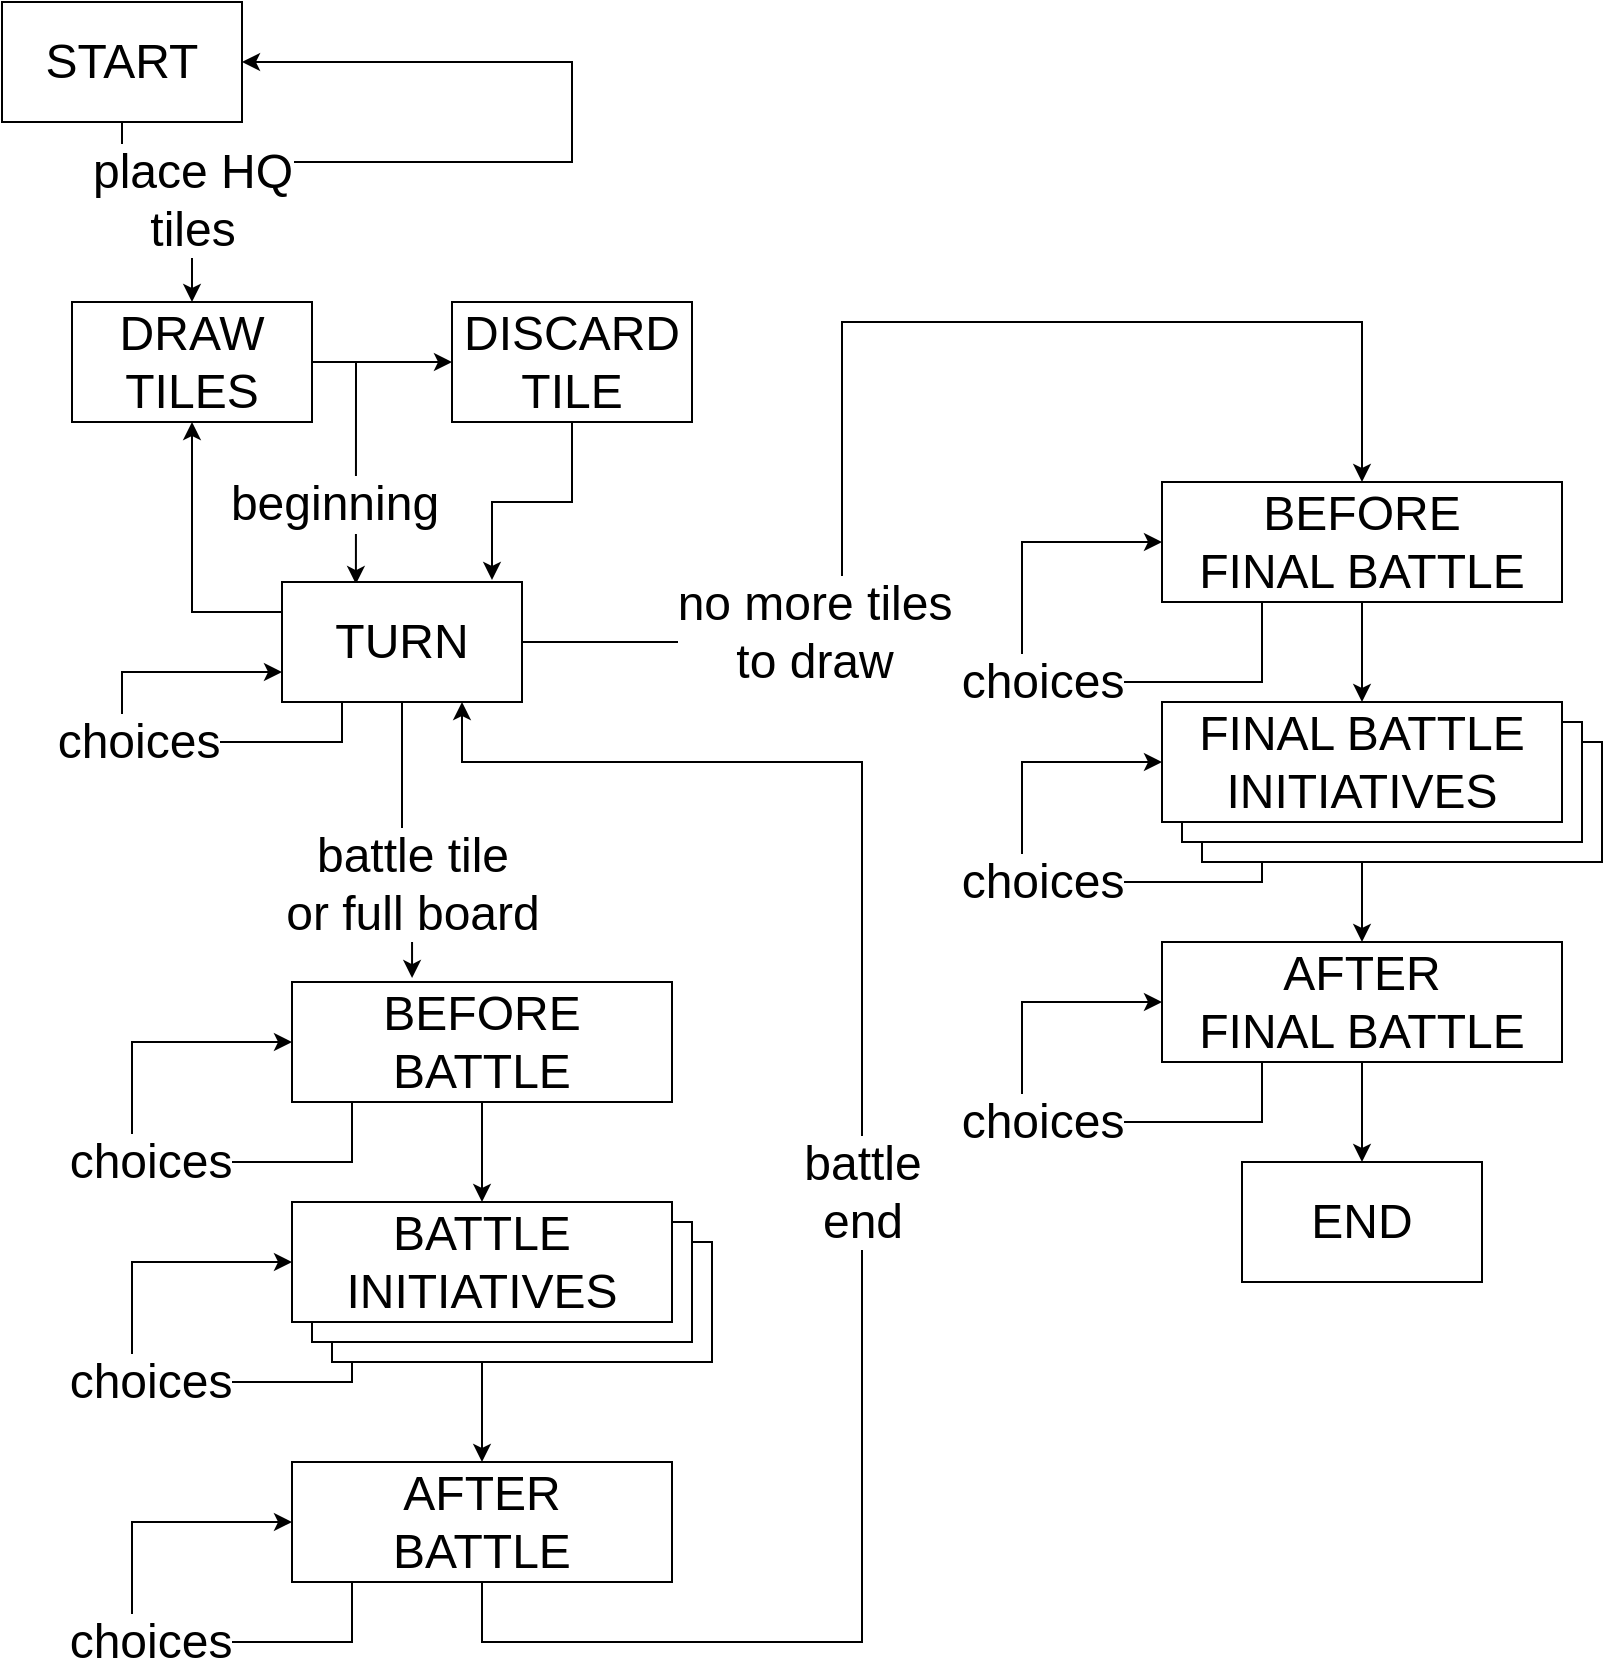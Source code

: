 <mxfile version="13.3.9" type="device"><diagram id="UBJmwYKqOdvfG3LlPTno" name="Page-1"><mxGraphModel dx="1119" dy="934" grid="1" gridSize="10" guides="1" tooltips="1" connect="1" arrows="1" fold="1" page="1" pageScale="1" pageWidth="827" pageHeight="900" math="0" shadow="0"><root><mxCell id="0"/><mxCell id="1" parent="0"/><mxCell id="m44o3vR1UFn9PIo1_9zR-35" style="edgeStyle=orthogonalEdgeStyle;rounded=0;orthogonalLoop=1;jettySize=auto;html=1;exitX=0.5;exitY=1;exitDx=0;exitDy=0;entryX=0.5;entryY=0;entryDx=0;entryDy=0;labelBackgroundColor=#ffffff;fontSize=24;" edge="1" parent="1" source="m44o3vR1UFn9PIo1_9zR-8" target="m44o3vR1UFn9PIo1_9zR-9"><mxGeometry relative="1" as="geometry"/></mxCell><mxCell id="m44o3vR1UFn9PIo1_9zR-34" style="edgeStyle=orthogonalEdgeStyle;rounded=0;orthogonalLoop=1;jettySize=auto;html=1;exitX=0.5;exitY=1;exitDx=0;exitDy=0;entryX=0.5;entryY=0;entryDx=0;entryDy=0;labelBackgroundColor=#ffffff;fontSize=24;" edge="1" parent="1" source="m44o3vR1UFn9PIo1_9zR-17" target="m44o3vR1UFn9PIo1_9zR-18"><mxGeometry relative="1" as="geometry"/></mxCell><mxCell id="m44o3vR1UFn9PIo1_9zR-14" value="choices" style="edgeStyle=orthogonalEdgeStyle;rounded=0;orthogonalLoop=1;jettySize=auto;html=1;exitX=0.25;exitY=1;exitDx=0;exitDy=0;entryX=0;entryY=0.5;entryDx=0;entryDy=0;labelBackgroundColor=#ffffff;fontSize=24;" edge="1" parent="1" source="m44o3vR1UFn9PIo1_9zR-8" target="m44o3vR1UFn9PIo1_9zR-8"><mxGeometry relative="1" as="geometry"><Array as="points"><mxPoint x="189" y="700"/><mxPoint x="189" y="730"/><mxPoint x="79" y="730"/><mxPoint x="79" y="670"/></Array></mxGeometry></mxCell><mxCell id="m44o3vR1UFn9PIo1_9zR-26" value="choices" style="edgeStyle=orthogonalEdgeStyle;rounded=0;orthogonalLoop=1;jettySize=auto;html=1;exitX=0.25;exitY=1;exitDx=0;exitDy=0;entryX=0;entryY=0.5;entryDx=0;entryDy=0;labelBackgroundColor=#ffffff;fontSize=24;" edge="1" parent="1" source="m44o3vR1UFn9PIo1_9zR-17" target="m44o3vR1UFn9PIo1_9zR-17"><mxGeometry relative="1" as="geometry"><Array as="points"><mxPoint x="644" y="480"/><mxPoint x="524" y="480"/><mxPoint x="524" y="420"/></Array></mxGeometry></mxCell><mxCell id="m44o3vR1UFn9PIo1_9zR-33" value="&lt;div&gt;&lt;br&gt;&lt;/div&gt;" style="rounded=0;whiteSpace=wrap;html=1;fontSize=24;" vertex="1" parent="1"><mxGeometry x="614" y="410" width="200" height="60" as="geometry"/></mxCell><mxCell id="m44o3vR1UFn9PIo1_9zR-32" value="&lt;div&gt;&lt;br&gt;&lt;/div&gt;" style="rounded=0;whiteSpace=wrap;html=1;fontSize=24;" vertex="1" parent="1"><mxGeometry x="604" y="400" width="200" height="60" as="geometry"/></mxCell><mxCell id="m44o3vR1UFn9PIo1_9zR-31" value="&lt;div&gt;&lt;br&gt;&lt;/div&gt;" style="rounded=0;whiteSpace=wrap;html=1;fontSize=24;" vertex="1" parent="1"><mxGeometry x="179" y="660" width="190" height="60" as="geometry"/></mxCell><mxCell id="m44o3vR1UFn9PIo1_9zR-30" value="&lt;div&gt;&lt;br&gt;&lt;/div&gt;" style="rounded=0;whiteSpace=wrap;html=1;fontSize=24;" vertex="1" parent="1"><mxGeometry x="169" y="650" width="190" height="60" as="geometry"/></mxCell><mxCell id="m44o3vR1UFn9PIo1_9zR-5" style="edgeStyle=orthogonalEdgeStyle;rounded=0;orthogonalLoop=1;jettySize=auto;html=1;exitX=0.5;exitY=1;exitDx=0;exitDy=0;entryX=1;entryY=0.5;entryDx=0;entryDy=0;fontSize=24;" edge="1" parent="1" source="m44o3vR1UFn9PIo1_9zR-1" target="m44o3vR1UFn9PIo1_9zR-1"><mxGeometry relative="1" as="geometry"><Array as="points"><mxPoint x="74" y="120"/><mxPoint x="299" y="120"/><mxPoint x="299" y="70"/></Array></mxGeometry></mxCell><mxCell id="m44o3vR1UFn9PIo1_9zR-4" value="&lt;div&gt;place HQ&lt;/div&gt;&lt;div&gt;tiles&lt;br&gt;&lt;/div&gt;" style="edgeStyle=orthogonalEdgeStyle;rounded=0;orthogonalLoop=1;jettySize=auto;html=1;exitX=0.5;exitY=1;exitDx=0;exitDy=0;fontSize=24;labelBackgroundColor=#ffffff;entryX=0.5;entryY=0;entryDx=0;entryDy=0;" edge="1" parent="1" source="m44o3vR1UFn9PIo1_9zR-1" target="m44o3vR1UFn9PIo1_9zR-2"><mxGeometry x="0.172" relative="1" as="geometry"><mxPoint x="109" y="240" as="targetPoint"/><Array as="points"><mxPoint x="74" y="120"/><mxPoint x="109" y="120"/></Array><mxPoint as="offset"/></mxGeometry></mxCell><mxCell id="m44o3vR1UFn9PIo1_9zR-1" value="&lt;font style=&quot;font-size: 24px;&quot;&gt;START&lt;/font&gt;" style="rounded=0;whiteSpace=wrap;html=1;fontSize=24;" vertex="1" parent="1"><mxGeometry x="14" y="40" width="120" height="60" as="geometry"/></mxCell><mxCell id="m44o3vR1UFn9PIo1_9zR-21" value="no more tiles&lt;br&gt;to draw" style="edgeStyle=orthogonalEdgeStyle;rounded=0;orthogonalLoop=1;jettySize=auto;html=1;labelBackgroundColor=#ffffff;fontSize=24;exitX=1;exitY=0.5;exitDx=0;exitDy=0;" edge="1" parent="1" source="m44o3vR1UFn9PIo1_9zR-37" target="m44o3vR1UFn9PIo1_9zR-16"><mxGeometry x="-0.558" y="5" relative="1" as="geometry"><mxPoint x="464" y="170" as="sourcePoint"/><Array as="points"><mxPoint x="434" y="360"/><mxPoint x="434" y="200"/><mxPoint x="694" y="200"/></Array><mxPoint as="offset"/></mxGeometry></mxCell><mxCell id="m44o3vR1UFn9PIo1_9zR-29" value="battle tile&lt;br&gt;or full board" style="edgeStyle=orthogonalEdgeStyle;rounded=0;orthogonalLoop=1;jettySize=auto;html=1;entryX=0.316;entryY=-0.033;entryDx=0;entryDy=0;entryPerimeter=0;labelBackgroundColor=#ffffff;fontSize=24;exitX=0.5;exitY=1;exitDx=0;exitDy=0;" edge="1" parent="1" source="m44o3vR1UFn9PIo1_9zR-37" target="m44o3vR1UFn9PIo1_9zR-3"><mxGeometry x="0.351" relative="1" as="geometry"><mxPoint x="219" y="380" as="sourcePoint"/><mxPoint as="offset"/></mxGeometry></mxCell><mxCell id="m44o3vR1UFn9PIo1_9zR-40" style="edgeStyle=orthogonalEdgeStyle;rounded=0;orthogonalLoop=1;jettySize=auto;html=1;exitX=1;exitY=0.5;exitDx=0;exitDy=0;entryX=0;entryY=0.5;entryDx=0;entryDy=0;labelBackgroundColor=#ffffff;fontSize=24;" edge="1" parent="1" source="m44o3vR1UFn9PIo1_9zR-2" target="m44o3vR1UFn9PIo1_9zR-36"><mxGeometry relative="1" as="geometry"/></mxCell><mxCell id="m44o3vR1UFn9PIo1_9zR-42" value="beginning" style="edgeStyle=orthogonalEdgeStyle;rounded=0;orthogonalLoop=1;jettySize=auto;html=1;exitX=1;exitY=0.5;exitDx=0;exitDy=0;entryX=0.308;entryY=0.017;entryDx=0;entryDy=0;entryPerimeter=0;labelBackgroundColor=#ffffff;fontSize=24;" edge="1" parent="1" source="m44o3vR1UFn9PIo1_9zR-2" target="m44o3vR1UFn9PIo1_9zR-37"><mxGeometry x="0.398" y="-11" relative="1" as="geometry"><mxPoint as="offset"/></mxGeometry></mxCell><mxCell id="m44o3vR1UFn9PIo1_9zR-2" value="DRAW TILES" style="rounded=0;whiteSpace=wrap;html=1;fontSize=24;" vertex="1" parent="1"><mxGeometry x="49" y="190" width="120" height="60" as="geometry"/></mxCell><mxCell id="m44o3vR1UFn9PIo1_9zR-10" style="edgeStyle=orthogonalEdgeStyle;rounded=0;orthogonalLoop=1;jettySize=auto;html=1;exitX=0.5;exitY=1;exitDx=0;exitDy=0;entryX=0.5;entryY=0;entryDx=0;entryDy=0;labelBackgroundColor=#ffffff;fontSize=24;" edge="1" parent="1" source="m44o3vR1UFn9PIo1_9zR-3" target="m44o3vR1UFn9PIo1_9zR-8"><mxGeometry relative="1" as="geometry"/></mxCell><mxCell id="m44o3vR1UFn9PIo1_9zR-3" value="&lt;div&gt;BEFORE&lt;/div&gt;&lt;div&gt;BATTLE&lt;br&gt;&lt;/div&gt;" style="rounded=0;whiteSpace=wrap;html=1;fontSize=24;" vertex="1" parent="1"><mxGeometry x="159" y="530" width="190" height="60" as="geometry"/></mxCell><mxCell id="m44o3vR1UFn9PIo1_9zR-8" value="BATTLE&lt;br&gt;INITIATIVES" style="rounded=0;whiteSpace=wrap;html=1;fontSize=24;" vertex="1" parent="1"><mxGeometry x="159" y="640" width="190" height="60" as="geometry"/></mxCell><mxCell id="m44o3vR1UFn9PIo1_9zR-12" value="battle&lt;br&gt;end" style="edgeStyle=orthogonalEdgeStyle;rounded=0;orthogonalLoop=1;jettySize=auto;html=1;exitX=0.5;exitY=1;exitDx=0;exitDy=0;labelBackgroundColor=#ffffff;fontSize=24;entryX=0.75;entryY=1;entryDx=0;entryDy=0;" edge="1" parent="1" source="m44o3vR1UFn9PIo1_9zR-9" target="m44o3vR1UFn9PIo1_9zR-37"><mxGeometry relative="1" as="geometry"><mxPoint x="394" y="360" as="targetPoint"/><Array as="points"><mxPoint x="254" y="860"/><mxPoint x="444" y="860"/><mxPoint x="444" y="420"/><mxPoint x="244" y="420"/></Array></mxGeometry></mxCell><mxCell id="m44o3vR1UFn9PIo1_9zR-9" value="AFTER&lt;br&gt;BATTLE" style="rounded=0;whiteSpace=wrap;html=1;fontSize=24;" vertex="1" parent="1"><mxGeometry x="159" y="770" width="190" height="60" as="geometry"/></mxCell><mxCell id="m44o3vR1UFn9PIo1_9zR-13" value="choices" style="edgeStyle=orthogonalEdgeStyle;rounded=0;orthogonalLoop=1;jettySize=auto;html=1;exitX=0.25;exitY=1;exitDx=0;exitDy=0;entryX=0;entryY=0.5;entryDx=0;entryDy=0;labelBackgroundColor=#ffffff;fontSize=24;" edge="1" parent="1" source="m44o3vR1UFn9PIo1_9zR-3" target="m44o3vR1UFn9PIo1_9zR-3"><mxGeometry relative="1" as="geometry"><Array as="points"><mxPoint x="189" y="590"/><mxPoint x="189" y="620"/><mxPoint x="79" y="620"/><mxPoint x="79" y="560"/></Array></mxGeometry></mxCell><mxCell id="m44o3vR1UFn9PIo1_9zR-15" value="choices" style="edgeStyle=orthogonalEdgeStyle;rounded=0;orthogonalLoop=1;jettySize=auto;html=1;exitX=0.25;exitY=1;exitDx=0;exitDy=0;entryX=0;entryY=0.5;entryDx=0;entryDy=0;labelBackgroundColor=#ffffff;fontSize=24;" edge="1" parent="1" source="m44o3vR1UFn9PIo1_9zR-9" target="m44o3vR1UFn9PIo1_9zR-9"><mxGeometry relative="1" as="geometry"><Array as="points"><mxPoint x="189" y="830"/><mxPoint x="189" y="860"/><mxPoint x="79" y="860"/><mxPoint x="79" y="800"/></Array></mxGeometry></mxCell><mxCell id="m44o3vR1UFn9PIo1_9zR-22" style="edgeStyle=orthogonalEdgeStyle;rounded=0;orthogonalLoop=1;jettySize=auto;html=1;exitX=0.5;exitY=1;exitDx=0;exitDy=0;entryX=0.5;entryY=0;entryDx=0;entryDy=0;labelBackgroundColor=#ffffff;fontSize=24;" edge="1" parent="1" source="m44o3vR1UFn9PIo1_9zR-16" target="m44o3vR1UFn9PIo1_9zR-17"><mxGeometry relative="1" as="geometry"/></mxCell><mxCell id="m44o3vR1UFn9PIo1_9zR-16" value="BEFORE&lt;br&gt;FINAL BATTLE" style="rounded=0;whiteSpace=wrap;html=1;fontSize=24;" vertex="1" parent="1"><mxGeometry x="594" y="280" width="200" height="60" as="geometry"/></mxCell><mxCell id="m44o3vR1UFn9PIo1_9zR-17" value="FINAL BATTLE&lt;br&gt;INITIATIVES" style="rounded=0;whiteSpace=wrap;html=1;fontSize=24;" vertex="1" parent="1"><mxGeometry x="594" y="390" width="200" height="60" as="geometry"/></mxCell><mxCell id="m44o3vR1UFn9PIo1_9zR-24" style="edgeStyle=orthogonalEdgeStyle;rounded=0;orthogonalLoop=1;jettySize=auto;html=1;exitX=0.5;exitY=1;exitDx=0;exitDy=0;entryX=0.5;entryY=0;entryDx=0;entryDy=0;labelBackgroundColor=#ffffff;fontSize=24;" edge="1" parent="1" source="m44o3vR1UFn9PIo1_9zR-18" target="m44o3vR1UFn9PIo1_9zR-19"><mxGeometry relative="1" as="geometry"/></mxCell><mxCell id="m44o3vR1UFn9PIo1_9zR-18" value="AFTER&lt;br&gt;FINAL BATTLE" style="rounded=0;whiteSpace=wrap;html=1;fontSize=24;" vertex="1" parent="1"><mxGeometry x="594" y="510" width="200" height="60" as="geometry"/></mxCell><mxCell id="m44o3vR1UFn9PIo1_9zR-19" value="END" style="rounded=0;whiteSpace=wrap;html=1;fontSize=24;" vertex="1" parent="1"><mxGeometry x="634" y="620" width="120" height="60" as="geometry"/></mxCell><mxCell id="m44o3vR1UFn9PIo1_9zR-25" value="choices" style="edgeStyle=orthogonalEdgeStyle;rounded=0;orthogonalLoop=1;jettySize=auto;html=1;exitX=0.25;exitY=1;exitDx=0;exitDy=0;entryX=0;entryY=0.5;entryDx=0;entryDy=0;labelBackgroundColor=#ffffff;fontSize=24;" edge="1" parent="1" source="m44o3vR1UFn9PIo1_9zR-16" target="m44o3vR1UFn9PIo1_9zR-16"><mxGeometry relative="1" as="geometry"><Array as="points"><mxPoint x="644" y="380"/><mxPoint x="524" y="380"/><mxPoint x="524" y="310"/></Array></mxGeometry></mxCell><mxCell id="m44o3vR1UFn9PIo1_9zR-27" value="choices" style="edgeStyle=orthogonalEdgeStyle;rounded=0;orthogonalLoop=1;jettySize=auto;html=1;exitX=0.25;exitY=1;exitDx=0;exitDy=0;entryX=0;entryY=0.5;entryDx=0;entryDy=0;labelBackgroundColor=#ffffff;fontSize=24;" edge="1" parent="1" source="m44o3vR1UFn9PIo1_9zR-18" target="m44o3vR1UFn9PIo1_9zR-18"><mxGeometry relative="1" as="geometry"><Array as="points"><mxPoint x="644" y="600"/><mxPoint x="524" y="600"/><mxPoint x="524" y="540"/></Array></mxGeometry></mxCell><mxCell id="m44o3vR1UFn9PIo1_9zR-41" style="edgeStyle=orthogonalEdgeStyle;rounded=0;orthogonalLoop=1;jettySize=auto;html=1;exitX=0.5;exitY=1;exitDx=0;exitDy=0;labelBackgroundColor=#ffffff;fontSize=24;entryX=0.875;entryY=-0.017;entryDx=0;entryDy=0;entryPerimeter=0;" edge="1" parent="1" source="m44o3vR1UFn9PIo1_9zR-36" target="m44o3vR1UFn9PIo1_9zR-37"><mxGeometry relative="1" as="geometry"><mxPoint x="257" y="290" as="targetPoint"/><Array as="points"><mxPoint x="299" y="290"/><mxPoint x="259" y="290"/></Array></mxGeometry></mxCell><mxCell id="m44o3vR1UFn9PIo1_9zR-36" value="DISCARD TILE" style="rounded=0;whiteSpace=wrap;html=1;fontSize=24;" vertex="1" parent="1"><mxGeometry x="239" y="190" width="120" height="60" as="geometry"/></mxCell><mxCell id="m44o3vR1UFn9PIo1_9zR-39" style="edgeStyle=orthogonalEdgeStyle;rounded=0;orthogonalLoop=1;jettySize=auto;html=1;exitX=0;exitY=0.25;exitDx=0;exitDy=0;entryX=0.5;entryY=1;entryDx=0;entryDy=0;labelBackgroundColor=#ffffff;fontSize=24;" edge="1" parent="1" source="m44o3vR1UFn9PIo1_9zR-37" target="m44o3vR1UFn9PIo1_9zR-2"><mxGeometry relative="1" as="geometry"/></mxCell><mxCell id="m44o3vR1UFn9PIo1_9zR-37" value="TURN" style="rounded=0;whiteSpace=wrap;html=1;fontSize=24;" vertex="1" parent="1"><mxGeometry x="154" y="330" width="120" height="60" as="geometry"/></mxCell><mxCell id="m44o3vR1UFn9PIo1_9zR-38" value="choices" style="edgeStyle=orthogonalEdgeStyle;rounded=0;orthogonalLoop=1;jettySize=auto;html=1;exitX=0.25;exitY=1;exitDx=0;exitDy=0;entryX=0;entryY=0.75;entryDx=0;entryDy=0;labelBackgroundColor=#ffffff;fontSize=24;" edge="1" parent="1" source="m44o3vR1UFn9PIo1_9zR-37" target="m44o3vR1UFn9PIo1_9zR-37"><mxGeometry relative="1" as="geometry"><Array as="points"><mxPoint x="184" y="410"/><mxPoint x="74" y="410"/><mxPoint x="74" y="375"/></Array></mxGeometry></mxCell></root></mxGraphModel></diagram></mxfile>